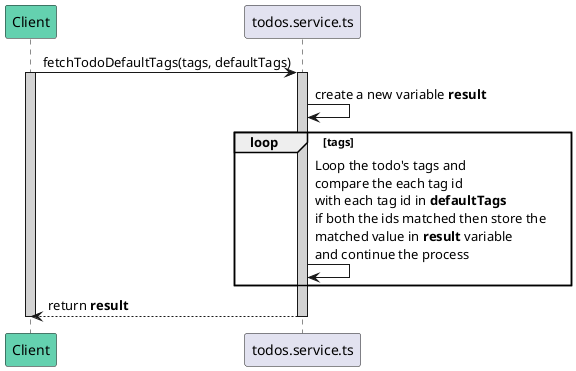 @startuml fetchTodoDefaultTags
participant Client #64D1AF
participant todos.service.ts

Client -> todos.service.ts : fetchTodoDefaultTags(tags, defaultTags)
activate Client #D3D3D3
activate todos.service.ts #D3D3D3   

todos.service.ts -> todos.service.ts: create a new variable **result**

loop tags
    todos.service.ts -> todos.service.ts: Loop the todo's tags and \ncompare the each tag id \nwith each tag id in **defaultTags** \nif both the ids matched then store the \nmatched value in **result** variable \nand continue the process
end

todos.service.ts --> Client: return **result**
deactivate todos.service.ts
deactivate Client
@enduml
